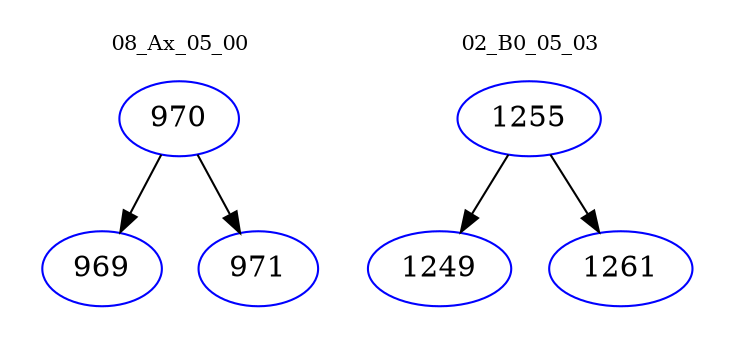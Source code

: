 digraph{
subgraph cluster_0 {
color = white
label = "08_Ax_05_00";
fontsize=10;
T0_970 [label="970", color="blue"]
T0_970 -> T0_969 [color="black"]
T0_969 [label="969", color="blue"]
T0_970 -> T0_971 [color="black"]
T0_971 [label="971", color="blue"]
}
subgraph cluster_1 {
color = white
label = "02_B0_05_03";
fontsize=10;
T1_1255 [label="1255", color="blue"]
T1_1255 -> T1_1249 [color="black"]
T1_1249 [label="1249", color="blue"]
T1_1255 -> T1_1261 [color="black"]
T1_1261 [label="1261", color="blue"]
}
}

